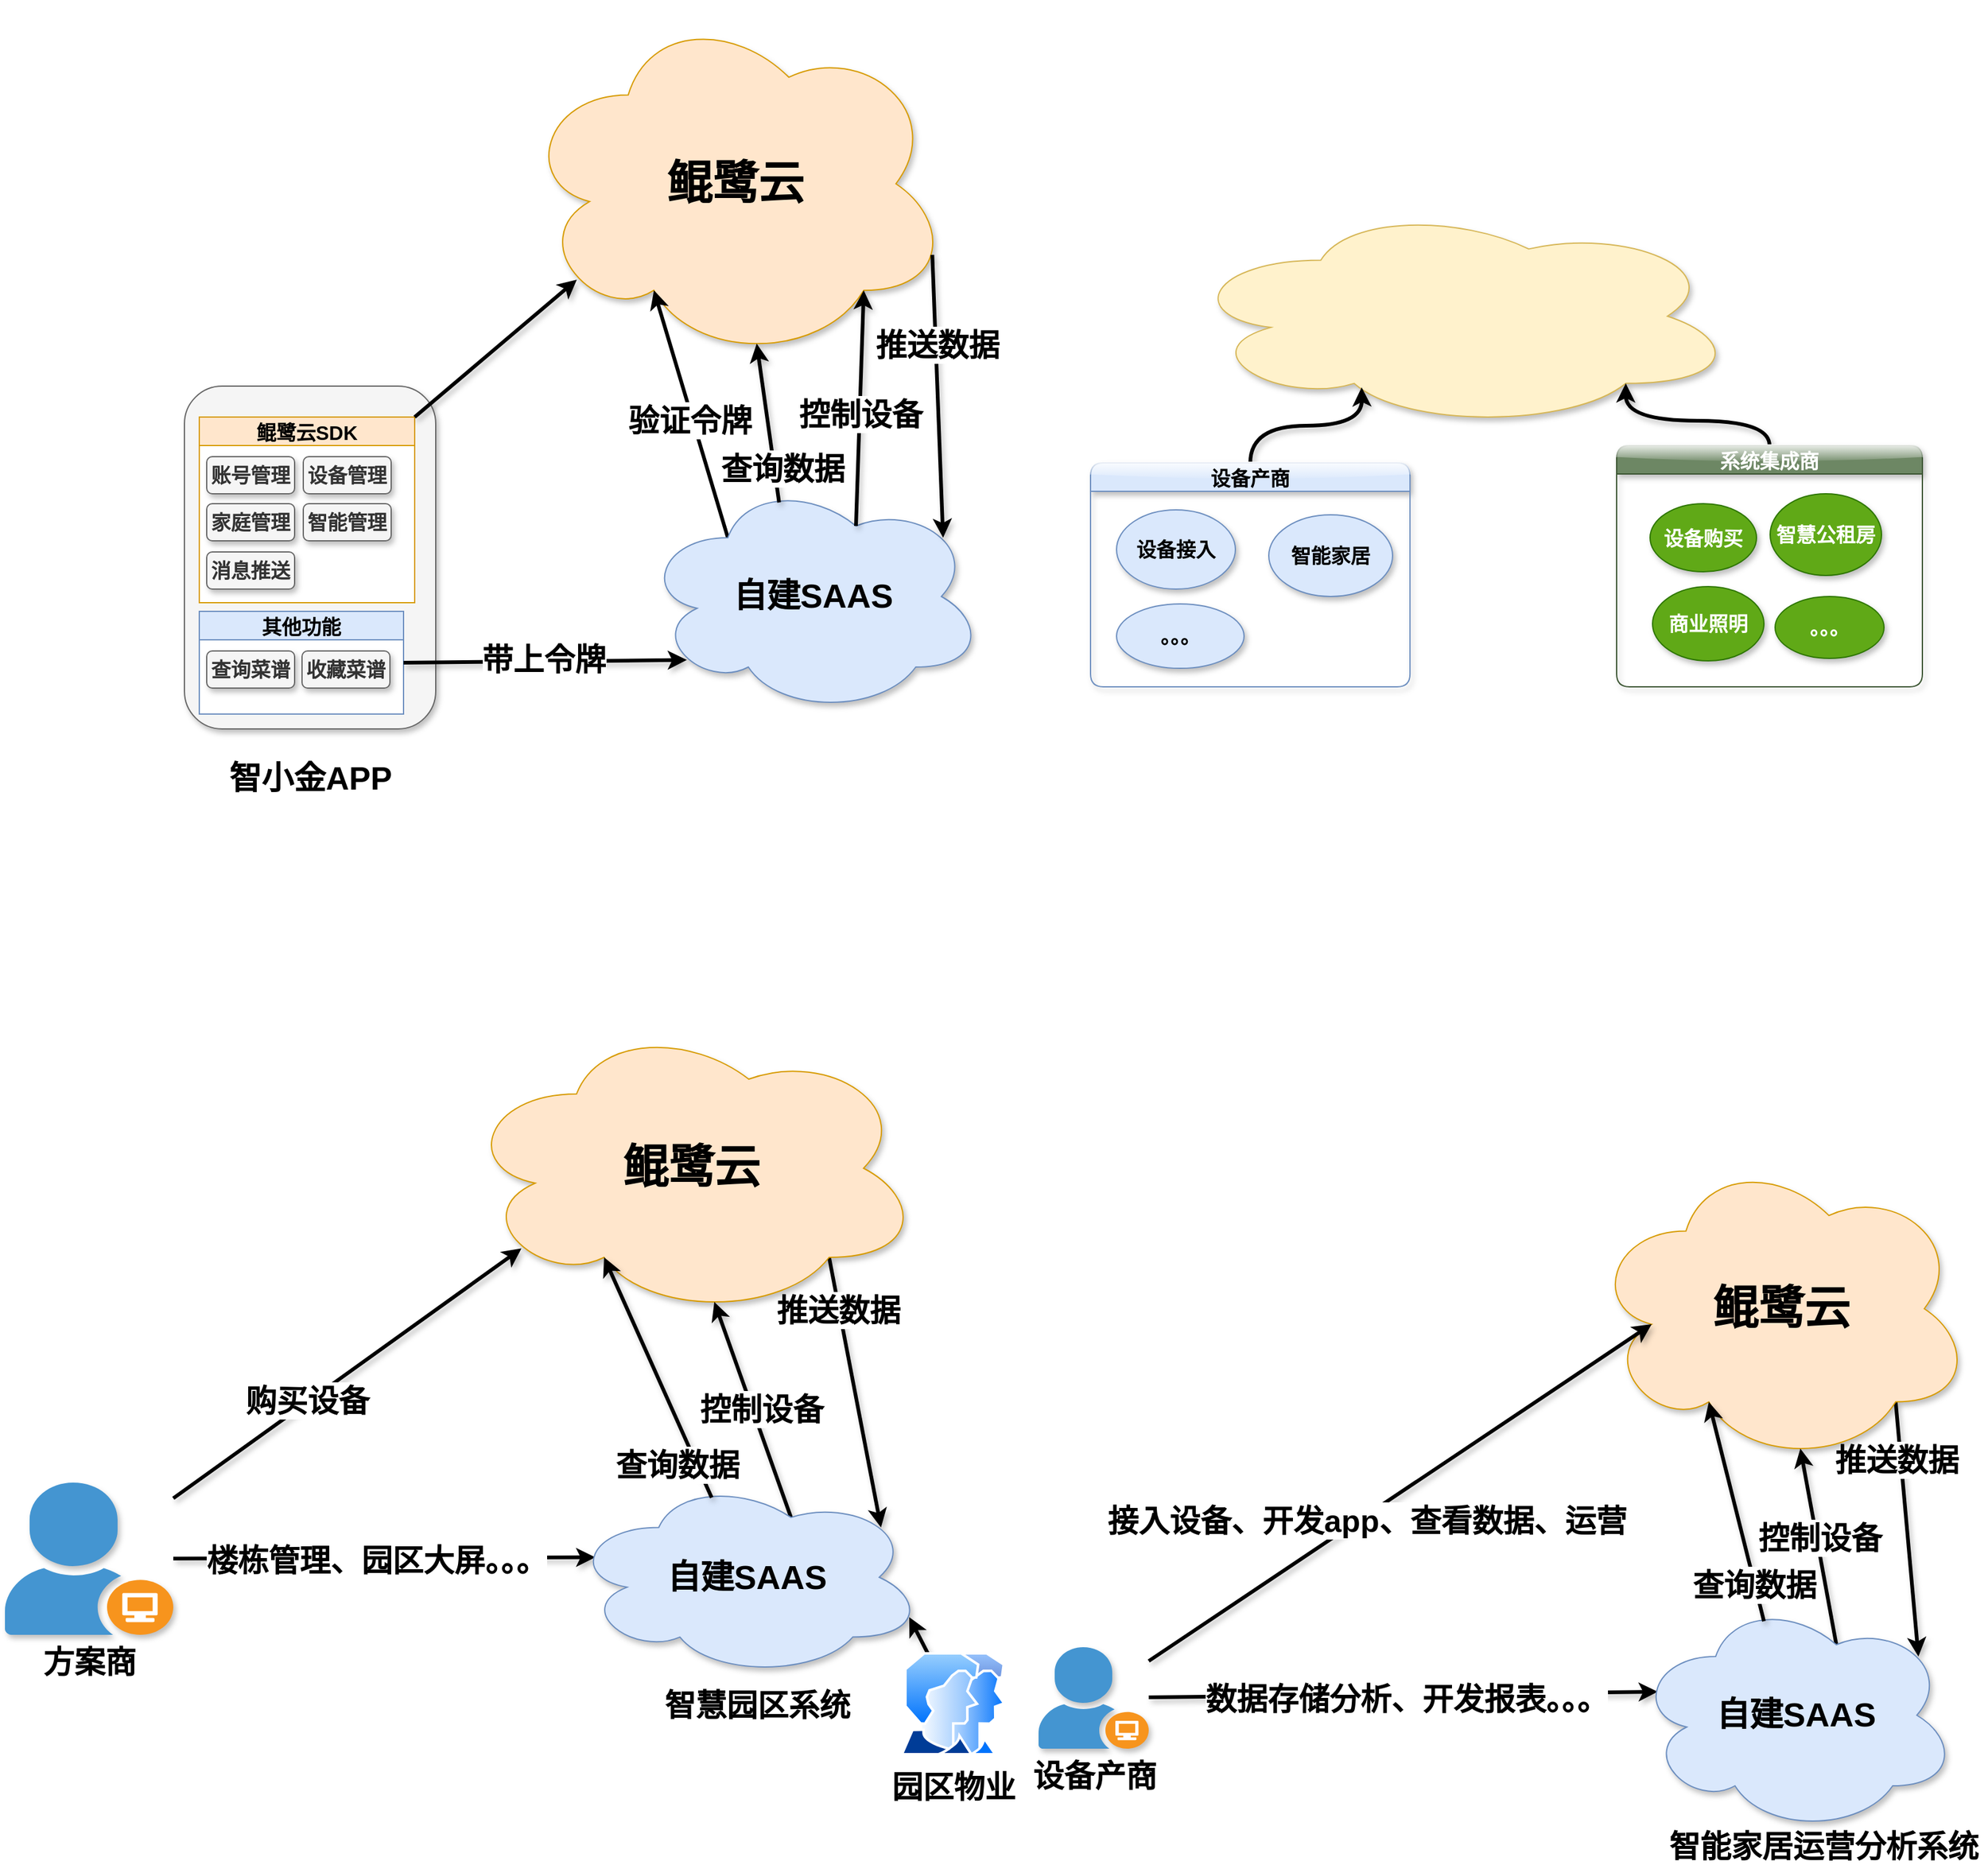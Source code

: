 <mxfile version="14.8.4" type="github">
  <diagram id="prtHgNgQTEPvFCAcTncT" name="Page-1">
    <mxGraphModel dx="2209" dy="3110" grid="0" gridSize="10" guides="1" tooltips="1" connect="1" arrows="1" fold="1" page="1" pageScale="1" pageWidth="827" pageHeight="1169" background="none" math="0" shadow="0">
      <root>
        <mxCell id="0" />
        <mxCell id="1" parent="0" />
        <mxCell id="zOaPCI-I9Z9_q9aIMX81-2" value="" style="ellipse;shape=cloud;whiteSpace=wrap;html=1;fillColor=#fff2cc;strokeColor=#d6b656;shadow=1;fontSize=16;fontStyle=1;sketch=0;" parent="1" vertex="1">
          <mxGeometry x="129" y="-1024" width="448" height="181" as="geometry" />
        </mxCell>
        <mxCell id="zOaPCI-I9Z9_q9aIMX81-1" value="" style="shape=image;verticalLabelPosition=bottom;labelBackgroundColor=#ffffff;verticalAlign=top;aspect=fixed;imageAspect=0;image=http://iot.creoiot.com/images/login/hekr_logo.png;sketch=0;fontSize=16;fontStyle=1" parent="1" vertex="1">
          <mxGeometry x="262" y="-955" width="203.92" height="60" as="geometry" />
        </mxCell>
        <mxCell id="zOaPCI-I9Z9_q9aIMX81-21" style="edgeStyle=orthogonalEdgeStyle;rounded=0;orthogonalLoop=1;jettySize=auto;html=1;fontSize=16;fontStyle=1;curved=1;strokeWidth=3;shadow=1;sketch=0;" parent="1" source="zOaPCI-I9Z9_q9aIMX81-13" edge="1">
          <mxGeometry relative="1" as="geometry">
            <mxPoint x="274" y="-876" as="targetPoint" />
          </mxGeometry>
        </mxCell>
        <mxCell id="zOaPCI-I9Z9_q9aIMX81-13" value="设备产商" style="swimlane;shadow=1;sketch=0;fontSize=16;fontStyle=1;fillColor=#dae8fc;strokeColor=#6c8ebf;rounded=1;glass=1;" parent="1" vertex="1">
          <mxGeometry x="55" y="-815" width="258.08" height="181" as="geometry">
            <mxRectangle x="337" y="591" width="63" height="23" as="alternateBounds" />
          </mxGeometry>
        </mxCell>
        <mxCell id="zOaPCI-I9Z9_q9aIMX81-14" value="设备接入" style="ellipse;whiteSpace=wrap;html=1;shadow=1;sketch=0;fontSize=16;fontStyle=1;fillColor=#dae8fc;strokeColor=#6c8ebf;" parent="zOaPCI-I9Z9_q9aIMX81-13" vertex="1">
          <mxGeometry x="21" y="38" width="96" height="64" as="geometry" />
        </mxCell>
        <mxCell id="zOaPCI-I9Z9_q9aIMX81-15" value="智能家居" style="ellipse;whiteSpace=wrap;html=1;shadow=1;sketch=0;fontSize=16;fontStyle=1;fillColor=#dae8fc;strokeColor=#6c8ebf;" parent="zOaPCI-I9Z9_q9aIMX81-13" vertex="1">
          <mxGeometry x="144" y="42" width="100" height="66" as="geometry" />
        </mxCell>
        <mxCell id="zOaPCI-I9Z9_q9aIMX81-16" value="。。。" style="ellipse;whiteSpace=wrap;html=1;shadow=1;sketch=0;fontSize=16;fontStyle=1;fillColor=#dae8fc;strokeColor=#6c8ebf;" parent="zOaPCI-I9Z9_q9aIMX81-13" vertex="1">
          <mxGeometry x="21" y="114" width="103" height="52" as="geometry" />
        </mxCell>
        <mxCell id="U1rZvpQ1fdxbBssh2BBn-4" style="edgeStyle=orthogonalEdgeStyle;rounded=0;orthogonalLoop=1;jettySize=auto;html=1;entryX=0.8;entryY=0.8;entryDx=0;entryDy=0;entryPerimeter=0;strokeWidth=3;curved=1;shadow=1;" parent="1" source="zOaPCI-I9Z9_q9aIMX81-17" target="zOaPCI-I9Z9_q9aIMX81-2" edge="1">
          <mxGeometry relative="1" as="geometry" />
        </mxCell>
        <mxCell id="zOaPCI-I9Z9_q9aIMX81-17" value="系统集成商" style="swimlane;shadow=1;sketch=0;startSize=23;fontSize=16;fontStyle=1;fillColor=#6d8764;strokeColor=#3A5431;fontColor=#ffffff;rounded=1;glass=1;" parent="1" vertex="1">
          <mxGeometry x="480" y="-829" width="247" height="195" as="geometry">
            <mxRectangle x="337" y="591" width="63" height="23" as="alternateBounds" />
          </mxGeometry>
        </mxCell>
        <mxCell id="zOaPCI-I9Z9_q9aIMX81-18" value="商业照明" style="ellipse;whiteSpace=wrap;html=1;shadow=1;sketch=0;fontSize=16;fontStyle=1;fillColor=#60a917;strokeColor=#2D7600;fontColor=#ffffff;" parent="zOaPCI-I9Z9_q9aIMX81-17" vertex="1">
          <mxGeometry x="29" y="114" width="90" height="60" as="geometry" />
        </mxCell>
        <mxCell id="zOaPCI-I9Z9_q9aIMX81-20" value="。。。" style="ellipse;whiteSpace=wrap;html=1;shadow=1;sketch=0;fontSize=16;fontStyle=1;fillColor=#60a917;strokeColor=#2D7600;fontColor=#ffffff;" parent="zOaPCI-I9Z9_q9aIMX81-17" vertex="1">
          <mxGeometry x="128" y="122" width="88" height="50" as="geometry" />
        </mxCell>
        <mxCell id="zOaPCI-I9Z9_q9aIMX81-25" value="智慧公租房" style="ellipse;whiteSpace=wrap;html=1;shadow=1;sketch=0;fontSize=16;fontStyle=1;fillColor=#60a917;strokeColor=#2D7600;fontColor=#ffffff;" parent="zOaPCI-I9Z9_q9aIMX81-17" vertex="1">
          <mxGeometry x="124" y="39" width="90" height="66" as="geometry" />
        </mxCell>
        <mxCell id="U1rZvpQ1fdxbBssh2BBn-5" value="设备购买" style="ellipse;whiteSpace=wrap;html=1;shadow=1;sketch=0;fontSize=16;fontStyle=1;fillColor=#60a917;strokeColor=#2D7600;fontColor=#ffffff;" parent="zOaPCI-I9Z9_q9aIMX81-17" vertex="1">
          <mxGeometry x="27" y="47" width="86" height="55" as="geometry" />
        </mxCell>
        <mxCell id="fwL3SmA65cHjNFYOdots-38" style="edgeStyle=none;rounded=0;sketch=0;orthogonalLoop=1;jettySize=auto;html=1;entryX=0.88;entryY=0.25;entryDx=0;entryDy=0;entryPerimeter=0;shadow=1;fontSize=19;strokeWidth=3;exitX=0.8;exitY=0.8;exitDx=0;exitDy=0;exitPerimeter=0;" parent="1" source="fwL3SmA65cHjNFYOdots-40" target="fwL3SmA65cHjNFYOdots-48" edge="1">
          <mxGeometry relative="1" as="geometry" />
        </mxCell>
        <mxCell id="fwL3SmA65cHjNFYOdots-39" value="推送数据" style="edgeLabel;html=1;align=center;verticalAlign=middle;resizable=0;points=[];fontSize=25;fontStyle=1" parent="fwL3SmA65cHjNFYOdots-38" vertex="1" connectable="0">
          <mxGeometry x="-0.695" y="-1" relative="1" as="geometry">
            <mxPoint x="-1" y="14" as="offset" />
          </mxGeometry>
        </mxCell>
        <mxCell id="fwL3SmA65cHjNFYOdots-40" value="鲲鹭云" style="ellipse;shape=cloud;whiteSpace=wrap;html=1;rounded=1;glass=0;sketch=0;fontSize=37;fillColor=#ffe6cc;strokeColor=#d79b00;shadow=1;fontStyle=1" parent="1" vertex="1">
          <mxGeometry x="459" y="-257" width="308" height="251" as="geometry" />
        </mxCell>
        <mxCell id="fwL3SmA65cHjNFYOdots-41" style="rounded=0;orthogonalLoop=1;jettySize=auto;html=1;fontSize=17;strokeWidth=3;shadow=1;sketch=0;entryX=0.16;entryY=0.55;entryDx=0;entryDy=0;entryPerimeter=0;" parent="1" source="fwL3SmA65cHjNFYOdots-45" target="fwL3SmA65cHjNFYOdots-40" edge="1">
          <mxGeometry relative="1" as="geometry">
            <mxPoint x="334" y="-90.8" as="targetPoint" />
          </mxGeometry>
        </mxCell>
        <mxCell id="fwL3SmA65cHjNFYOdots-42" value="接入设备、开发app、查看数据、运营" style="edgeLabel;html=1;align=center;verticalAlign=middle;resizable=0;points=[];fontSize=25;fontStyle=1" parent="fwL3SmA65cHjNFYOdots-41" vertex="1" connectable="0">
          <mxGeometry x="-0.142" y="-3" relative="1" as="geometry">
            <mxPoint as="offset" />
          </mxGeometry>
        </mxCell>
        <mxCell id="fwL3SmA65cHjNFYOdots-43" style="edgeStyle=none;rounded=0;orthogonalLoop=1;jettySize=auto;html=1;entryX=0.07;entryY=0.4;entryDx=0;entryDy=0;fontSize=17;entryPerimeter=0;strokeWidth=3;shadow=1;" parent="1" source="fwL3SmA65cHjNFYOdots-45" target="fwL3SmA65cHjNFYOdots-48" edge="1">
          <mxGeometry relative="1" as="geometry">
            <mxPoint x="125" y="387" as="targetPoint" />
          </mxGeometry>
        </mxCell>
        <mxCell id="fwL3SmA65cHjNFYOdots-44" value="数据存储分析、开发报表。。。" style="edgeLabel;html=1;align=center;verticalAlign=middle;resizable=0;points=[];fontSize=25;fontStyle=1" parent="fwL3SmA65cHjNFYOdots-43" vertex="1" connectable="0">
          <mxGeometry x="-0.201" y="-2" relative="1" as="geometry">
            <mxPoint x="43" as="offset" />
          </mxGeometry>
        </mxCell>
        <mxCell id="fwL3SmA65cHjNFYOdots-45" value="设备产商" style="shadow=1;dashed=0;html=1;strokeColor=none;fillColor=#4495D1;labelPosition=center;verticalLabelPosition=bottom;verticalAlign=top;align=center;outlineConnect=0;shape=mxgraph.veeam.company_user;fontSize=25;fontStyle=1" parent="1" vertex="1">
          <mxGeometry x="13" y="142" width="89" height="82" as="geometry" />
        </mxCell>
        <mxCell id="fwL3SmA65cHjNFYOdots-46" style="edgeStyle=none;rounded=0;sketch=0;orthogonalLoop=1;jettySize=auto;html=1;entryX=0.55;entryY=0.95;entryDx=0;entryDy=0;entryPerimeter=0;shadow=1;fontSize=19;strokeWidth=3;exitX=0.625;exitY=0.2;exitDx=0;exitDy=0;exitPerimeter=0;" parent="1" source="fwL3SmA65cHjNFYOdots-48" target="fwL3SmA65cHjNFYOdots-40" edge="1">
          <mxGeometry relative="1" as="geometry" />
        </mxCell>
        <mxCell id="fwL3SmA65cHjNFYOdots-47" value="控制设备" style="edgeLabel;html=1;align=center;verticalAlign=middle;resizable=0;points=[];fontSize=25;fontStyle=1" parent="fwL3SmA65cHjNFYOdots-46" vertex="1" connectable="0">
          <mxGeometry x="-0.218" y="1" relative="1" as="geometry">
            <mxPoint x="-1" y="-25" as="offset" />
          </mxGeometry>
        </mxCell>
        <mxCell id="fwL3SmA65cHjNFYOdots-48" value="自建SAAS" style="ellipse;shape=cloud;whiteSpace=wrap;html=1;rounded=1;glass=0;sketch=0;fontSize=27;fillColor=#dae8fc;strokeColor=#6c8ebf;shadow=1;fontStyle=1" parent="1" vertex="1">
          <mxGeometry x="495" y="102" width="260" height="190" as="geometry" />
        </mxCell>
        <mxCell id="fwL3SmA65cHjNFYOdots-49" value="智能家居运营分析系统" style="text;html=1;strokeColor=none;fillColor=none;align=center;verticalAlign=middle;whiteSpace=wrap;rounded=0;fontStyle=1;fontSize=25;" parent="1" vertex="1">
          <mxGeometry x="516" y="292" width="263" height="20" as="geometry" />
        </mxCell>
        <mxCell id="fwL3SmA65cHjNFYOdots-64" style="edgeStyle=none;rounded=0;sketch=0;orthogonalLoop=1;jettySize=auto;html=1;entryX=0.88;entryY=0.25;entryDx=0;entryDy=0;entryPerimeter=0;shadow=1;fontSize=19;strokeWidth=3;exitX=0.8;exitY=0.8;exitDx=0;exitDy=0;exitPerimeter=0;" parent="1" target="fwL3SmA65cHjNFYOdots-74" edge="1" source="fwL3SmA65cHjNFYOdots-66">
          <mxGeometry relative="1" as="geometry">
            <mxPoint x="-188.93" y="-139" as="sourcePoint" />
          </mxGeometry>
        </mxCell>
        <mxCell id="fwL3SmA65cHjNFYOdots-65" value="推送数据" style="edgeLabel;html=1;align=center;verticalAlign=middle;resizable=0;points=[];fontSize=25;fontStyle=1" parent="fwL3SmA65cHjNFYOdots-64" vertex="1" connectable="0">
          <mxGeometry x="-0.695" y="-1" relative="1" as="geometry">
            <mxPoint x="2" y="8" as="offset" />
          </mxGeometry>
        </mxCell>
        <mxCell id="fwL3SmA65cHjNFYOdots-66" value="鲲鹭云" style="ellipse;shape=cloud;whiteSpace=wrap;html=1;rounded=1;glass=0;sketch=0;fontSize=37;fillColor=#ffe6cc;strokeColor=#d79b00;shadow=1;fontStyle=1" parent="1" vertex="1">
          <mxGeometry x="-453" y="-365" width="371" height="240" as="geometry" />
        </mxCell>
        <mxCell id="fwL3SmA65cHjNFYOdots-67" style="rounded=0;orthogonalLoop=1;jettySize=auto;html=1;fontSize=17;strokeWidth=3;shadow=1;sketch=0;entryX=0.13;entryY=0.77;entryDx=0;entryDy=0;entryPerimeter=0;" parent="1" source="fwL3SmA65cHjNFYOdots-71" target="fwL3SmA65cHjNFYOdots-66" edge="1">
          <mxGeometry relative="1" as="geometry">
            <mxPoint x="-370.72" y="-235" as="targetPoint" />
          </mxGeometry>
        </mxCell>
        <mxCell id="fwL3SmA65cHjNFYOdots-68" value="购买设备" style="edgeLabel;html=1;align=center;verticalAlign=middle;resizable=0;points=[];fontSize=25;fontStyle=1" parent="fwL3SmA65cHjNFYOdots-67" vertex="1" connectable="0">
          <mxGeometry x="-0.223" y="2" relative="1" as="geometry">
            <mxPoint as="offset" />
          </mxGeometry>
        </mxCell>
        <mxCell id="fwL3SmA65cHjNFYOdots-69" style="edgeStyle=none;rounded=0;orthogonalLoop=1;jettySize=auto;html=1;entryX=0.07;entryY=0.4;entryDx=0;entryDy=0;fontSize=17;entryPerimeter=0;strokeWidth=3;shadow=1;" parent="1" source="fwL3SmA65cHjNFYOdots-71" target="fwL3SmA65cHjNFYOdots-74" edge="1">
          <mxGeometry relative="1" as="geometry">
            <mxPoint x="-775.08" y="205" as="targetPoint" />
          </mxGeometry>
        </mxCell>
        <mxCell id="fwL3SmA65cHjNFYOdots-70" value="楼栋管理、园区大屏。。。" style="edgeLabel;html=1;align=center;verticalAlign=middle;resizable=0;points=[];fontSize=25;fontStyle=1" parent="fwL3SmA65cHjNFYOdots-69" vertex="1" connectable="0">
          <mxGeometry x="-0.306" y="-2" relative="1" as="geometry">
            <mxPoint x="45" y="-1" as="offset" />
          </mxGeometry>
        </mxCell>
        <mxCell id="fwL3SmA65cHjNFYOdots-71" value="方案商" style="shadow=1;dashed=0;html=1;strokeColor=none;fillColor=#4495D1;labelPosition=center;verticalLabelPosition=bottom;verticalAlign=top;align=center;outlineConnect=0;shape=mxgraph.veeam.company_user;fontSize=25;fontStyle=1" parent="1" vertex="1">
          <mxGeometry x="-822" y="9" width="136" height="123" as="geometry" />
        </mxCell>
        <mxCell id="fwL3SmA65cHjNFYOdots-72" style="edgeStyle=none;rounded=0;sketch=0;orthogonalLoop=1;jettySize=auto;html=1;shadow=1;fontSize=19;strokeWidth=3;entryX=0.55;entryY=0.95;entryDx=0;entryDy=0;entryPerimeter=0;exitX=0.625;exitY=0.2;exitDx=0;exitDy=0;exitPerimeter=0;" parent="1" source="fwL3SmA65cHjNFYOdots-74" edge="1" target="fwL3SmA65cHjNFYOdots-66">
          <mxGeometry relative="1" as="geometry">
            <mxPoint x="-247.919" y="-137.08" as="targetPoint" />
          </mxGeometry>
        </mxCell>
        <mxCell id="fwL3SmA65cHjNFYOdots-73" value="控制设备" style="edgeLabel;html=1;align=center;verticalAlign=middle;resizable=0;points=[];fontSize=25;fontStyle=1" parent="fwL3SmA65cHjNFYOdots-72" vertex="1" connectable="0">
          <mxGeometry x="-0.218" y="1" relative="1" as="geometry">
            <mxPoint x="1" y="-20" as="offset" />
          </mxGeometry>
        </mxCell>
        <mxCell id="fwL3SmA65cHjNFYOdots-74" value="自建SAAS" style="ellipse;shape=cloud;whiteSpace=wrap;html=1;rounded=1;glass=0;sketch=0;fontSize=27;fillColor=#dae8fc;strokeColor=#6c8ebf;shadow=1;fontStyle=1" parent="1" vertex="1">
          <mxGeometry x="-365.08" y="5" width="285" height="161" as="geometry" />
        </mxCell>
        <mxCell id="fwL3SmA65cHjNFYOdots-75" value="智慧园区系统" style="text;html=1;strokeColor=none;fillColor=none;align=center;verticalAlign=middle;whiteSpace=wrap;rounded=0;fontStyle=1;fontSize=25;" parent="1" vertex="1">
          <mxGeometry x="-313.08" y="177.75" width="198" height="20" as="geometry" />
        </mxCell>
        <mxCell id="fwL3SmA65cHjNFYOdots-76" style="rounded=0;orthogonalLoop=1;jettySize=auto;html=1;entryX=0.96;entryY=0.7;entryDx=0;entryDy=0;entryPerimeter=0;fontSize=18;strokeWidth=3;shadow=1;" parent="1" source="fwL3SmA65cHjNFYOdots-77" target="fwL3SmA65cHjNFYOdots-74" edge="1">
          <mxGeometry relative="1" as="geometry" />
        </mxCell>
        <mxCell id="fwL3SmA65cHjNFYOdots-77" value="园区物业" style="aspect=fixed;perimeter=ellipsePerimeter;html=1;align=center;shadow=0;dashed=0;spacingTop=3;image;image=img/lib/active_directory/user_accounts.svg;fontSize=25;fontStyle=1" parent="1" vertex="1">
          <mxGeometry x="-99.08" y="146" width="86.08" height="83.5" as="geometry" />
        </mxCell>
        <mxCell id="2xW1wXNc3-X3i3NU_5ai-6" value="鲲鹭云" style="ellipse;shape=cloud;whiteSpace=wrap;html=1;rounded=1;glass=0;sketch=0;fontSize=37;fillColor=#ffe6cc;strokeColor=#d79b00;shadow=1;fontStyle=1" parent="1" vertex="1">
          <mxGeometry x="-405" y="-1184" width="346" height="287" as="geometry" />
        </mxCell>
        <mxCell id="ETfPz7Mz2g56ygI2f6DF-25" value="" style="rounded=0;orthogonalLoop=1;jettySize=auto;html=1;fontSize=16;entryX=0.31;entryY=0.8;entryDx=0;entryDy=0;entryPerimeter=0;exitX=0.25;exitY=0.25;exitDx=0;exitDy=0;exitPerimeter=0;strokeWidth=3;" edge="1" parent="1" source="2xW1wXNc3-X3i3NU_5ai-11" target="2xW1wXNc3-X3i3NU_5ai-6">
          <mxGeometry relative="1" as="geometry">
            <mxPoint x="-264" y="-728" as="sourcePoint" />
          </mxGeometry>
        </mxCell>
        <mxCell id="ETfPz7Mz2g56ygI2f6DF-27" value="验证令牌" style="edgeLabel;html=1;align=center;verticalAlign=middle;resizable=0;points=[];fontSize=25;fontStyle=1" vertex="1" connectable="0" parent="ETfPz7Mz2g56ygI2f6DF-25">
          <mxGeometry x="0.126" relative="1" as="geometry">
            <mxPoint x="2" y="17" as="offset" />
          </mxGeometry>
        </mxCell>
        <mxCell id="2xW1wXNc3-X3i3NU_5ai-11" value="自建SAAS" style="ellipse;shape=cloud;whiteSpace=wrap;html=1;rounded=1;glass=0;sketch=0;fontSize=27;fillColor=#dae8fc;strokeColor=#6c8ebf;shadow=1;fontStyle=1" parent="1" vertex="1">
          <mxGeometry x="-307" y="-802" width="276" height="190" as="geometry" />
        </mxCell>
        <mxCell id="2xW1wXNc3-X3i3NU_5ai-14" value="智小金APP" style="text;html=1;strokeColor=none;fillColor=none;align=center;verticalAlign=middle;whiteSpace=wrap;rounded=0;shadow=1;fontSize=26;fontStyle=1" parent="1" vertex="1">
          <mxGeometry x="-644" y="-570" width="138" height="20" as="geometry" />
        </mxCell>
        <mxCell id="ETfPz7Mz2g56ygI2f6DF-1" style="edgeStyle=none;rounded=0;sketch=0;orthogonalLoop=1;jettySize=auto;html=1;entryX=0.88;entryY=0.25;entryDx=0;entryDy=0;entryPerimeter=0;shadow=1;fontSize=19;strokeWidth=3;exitX=0.96;exitY=0.7;exitDx=0;exitDy=0;exitPerimeter=0;" edge="1" parent="1" source="2xW1wXNc3-X3i3NU_5ai-6" target="2xW1wXNc3-X3i3NU_5ai-11">
          <mxGeometry relative="1" as="geometry">
            <mxPoint x="-284.0" y="-1048" as="sourcePoint" />
            <mxPoint x="-282.025" y="-871.8" as="targetPoint" />
          </mxGeometry>
        </mxCell>
        <mxCell id="ETfPz7Mz2g56ygI2f6DF-2" value="推送数据" style="edgeLabel;html=1;align=center;verticalAlign=middle;resizable=0;points=[];fontSize=25;fontStyle=1" vertex="1" connectable="0" parent="ETfPz7Mz2g56ygI2f6DF-1">
          <mxGeometry x="-0.695" y="-1" relative="1" as="geometry">
            <mxPoint x="3" y="37" as="offset" />
          </mxGeometry>
        </mxCell>
        <mxCell id="2xW1wXNc3-X3i3NU_5ai-4" value="" style="rounded=1;whiteSpace=wrap;html=1;shadow=1;labelBackgroundColor=none;glass=0;sketch=0;fillColor=#f5f5f5;strokeColor=#666666;fontColor=#333333;" parent="1" vertex="1">
          <mxGeometry x="-677" y="-877" width="203" height="277" as="geometry" />
        </mxCell>
        <mxCell id="ETfPz7Mz2g56ygI2f6DF-11" value="其他功能" style="swimlane;fontSize=16;fillColor=#dae8fc;strokeColor=#6c8ebf;swimlaneFillColor=#ffffff;" vertex="1" parent="1">
          <mxGeometry x="-665" y="-695" width="165" height="83" as="geometry" />
        </mxCell>
        <mxCell id="ETfPz7Mz2g56ygI2f6DF-12" value="查询菜谱" style="rounded=1;whiteSpace=wrap;html=1;fontSize=16;fontStyle=1;fillColor=#f5f5f5;strokeColor=#666666;fontColor=#333333;shadow=1;" vertex="1" parent="ETfPz7Mz2g56ygI2f6DF-11">
          <mxGeometry x="6" y="32" width="71" height="30" as="geometry" />
        </mxCell>
        <mxCell id="ETfPz7Mz2g56ygI2f6DF-17" value="收藏菜谱" style="rounded=1;whiteSpace=wrap;html=1;fontSize=16;fontStyle=1;fillColor=#f5f5f5;strokeColor=#666666;fontColor=#333333;shadow=1;" vertex="1" parent="ETfPz7Mz2g56ygI2f6DF-11">
          <mxGeometry x="83" y="32" width="71" height="30" as="geometry" />
        </mxCell>
        <mxCell id="ETfPz7Mz2g56ygI2f6DF-5" value="鲲鹭云SDK" style="swimlane;fontSize=16;strokeColor=#d79b00;swimlaneFillColor=#ffffff;fillColor=#ffe6cc;" vertex="1" parent="1">
          <mxGeometry x="-665" y="-852" width="174" height="150" as="geometry">
            <mxRectangle x="-665" y="-852" width="109" height="23" as="alternateBounds" />
          </mxGeometry>
        </mxCell>
        <mxCell id="ETfPz7Mz2g56ygI2f6DF-6" value="账号管理" style="rounded=1;whiteSpace=wrap;html=1;fontSize=16;fontStyle=1;fillColor=#f5f5f5;strokeColor=#666666;fontColor=#333333;shadow=1;" vertex="1" parent="ETfPz7Mz2g56ygI2f6DF-5">
          <mxGeometry x="6" y="32" width="71" height="30" as="geometry" />
        </mxCell>
        <mxCell id="ETfPz7Mz2g56ygI2f6DF-7" value="设备管理" style="rounded=1;whiteSpace=wrap;html=1;fontSize=16;fontStyle=1;fillColor=#f5f5f5;strokeColor=#666666;fontColor=#333333;shadow=1;" vertex="1" parent="ETfPz7Mz2g56ygI2f6DF-5">
          <mxGeometry x="84" y="32" width="71" height="30" as="geometry" />
        </mxCell>
        <mxCell id="ETfPz7Mz2g56ygI2f6DF-8" value="家庭管理" style="rounded=1;whiteSpace=wrap;html=1;fontSize=16;fontStyle=1;fillColor=#f5f5f5;strokeColor=#666666;fontColor=#333333;shadow=1;" vertex="1" parent="ETfPz7Mz2g56ygI2f6DF-5">
          <mxGeometry x="6" y="70" width="71" height="30" as="geometry" />
        </mxCell>
        <mxCell id="ETfPz7Mz2g56ygI2f6DF-9" value="智能管理" style="rounded=1;whiteSpace=wrap;html=1;fontSize=16;fontStyle=1;fillColor=#f5f5f5;strokeColor=#666666;fontColor=#333333;shadow=1;" vertex="1" parent="ETfPz7Mz2g56ygI2f6DF-5">
          <mxGeometry x="84" y="70" width="71" height="30" as="geometry" />
        </mxCell>
        <mxCell id="ETfPz7Mz2g56ygI2f6DF-10" value="消息推送" style="rounded=1;whiteSpace=wrap;html=1;fontSize=16;fontStyle=1;fillColor=#f5f5f5;strokeColor=#666666;fontColor=#333333;shadow=1;" vertex="1" parent="ETfPz7Mz2g56ygI2f6DF-5">
          <mxGeometry x="6" y="109" width="71" height="30" as="geometry" />
        </mxCell>
        <mxCell id="2xW1wXNc3-X3i3NU_5ai-9" style="rounded=0;orthogonalLoop=1;jettySize=auto;html=1;fontSize=17;strokeWidth=3;shadow=1;sketch=0;entryX=0.13;entryY=0.77;entryDx=0;entryDy=0;entryPerimeter=0;exitX=1;exitY=0;exitDx=0;exitDy=0;" parent="1" source="ETfPz7Mz2g56ygI2f6DF-5" target="2xW1wXNc3-X3i3NU_5ai-6" edge="1">
          <mxGeometry relative="1" as="geometry">
            <mxPoint x="-516.92" y="-1118" as="targetPoint" />
            <mxPoint x="-674.388" y="-747" as="sourcePoint" />
          </mxGeometry>
        </mxCell>
        <mxCell id="ETfPz7Mz2g56ygI2f6DF-3" style="edgeStyle=none;rounded=0;sketch=0;orthogonalLoop=1;jettySize=auto;html=1;shadow=1;fontSize=19;strokeWidth=3;entryX=0.13;entryY=0.77;entryDx=0;entryDy=0;entryPerimeter=0;startArrow=none;exitX=1;exitY=0.5;exitDx=0;exitDy=0;" edge="1" parent="1" source="ETfPz7Mz2g56ygI2f6DF-11" target="2xW1wXNc3-X3i3NU_5ai-11">
          <mxGeometry relative="1" as="geometry">
            <mxPoint x="-179.839" y="-563.08" as="targetPoint" />
            <mxPoint x="63" y="-609" as="sourcePoint" />
          </mxGeometry>
        </mxCell>
        <mxCell id="ETfPz7Mz2g56ygI2f6DF-28" value="带上令牌" style="edgeLabel;html=1;align=center;verticalAlign=middle;resizable=0;points=[];fontSize=25;fontStyle=1" vertex="1" connectable="0" parent="ETfPz7Mz2g56ygI2f6DF-3">
          <mxGeometry x="-0.45" y="-3" relative="1" as="geometry">
            <mxPoint x="50" y="-6" as="offset" />
          </mxGeometry>
        </mxCell>
        <mxCell id="ETfPz7Mz2g56ygI2f6DF-20" style="edgeStyle=none;rounded=0;sketch=0;orthogonalLoop=1;jettySize=auto;html=1;shadow=1;fontSize=19;strokeWidth=3;entryX=0.8;entryY=0.8;entryDx=0;entryDy=0;entryPerimeter=0;exitX=0.625;exitY=0.2;exitDx=0;exitDy=0;exitPerimeter=0;" edge="1" parent="1" source="2xW1wXNc3-X3i3NU_5ai-11" target="2xW1wXNc3-X3i3NU_5ai-6">
          <mxGeometry relative="1" as="geometry">
            <mxPoint x="-145.839" y="-466.0" as="targetPoint" />
            <mxPoint x="-149.0" y="-307.82" as="sourcePoint" />
          </mxGeometry>
        </mxCell>
        <mxCell id="ETfPz7Mz2g56ygI2f6DF-21" value="控制设备" style="edgeLabel;html=1;align=center;verticalAlign=middle;resizable=0;points=[];fontSize=25;fontStyle=1" vertex="1" connectable="0" parent="ETfPz7Mz2g56ygI2f6DF-20">
          <mxGeometry x="-0.218" y="1" relative="1" as="geometry">
            <mxPoint x="2" y="-17" as="offset" />
          </mxGeometry>
        </mxCell>
        <mxCell id="ETfPz7Mz2g56ygI2f6DF-29" style="edgeStyle=none;rounded=0;sketch=0;orthogonalLoop=1;jettySize=auto;html=1;shadow=1;fontSize=19;strokeWidth=3;entryX=0.31;entryY=0.8;entryDx=0;entryDy=0;entryPerimeter=0;exitX=0.4;exitY=0.1;exitDx=0;exitDy=0;exitPerimeter=0;" edge="1" parent="1" source="fwL3SmA65cHjNFYOdots-74" target="fwL3SmA65cHjNFYOdots-66">
          <mxGeometry relative="1" as="geometry">
            <mxPoint x="-333" y="-143" as="targetPoint" />
            <mxPoint x="-298" y="43" as="sourcePoint" />
          </mxGeometry>
        </mxCell>
        <mxCell id="ETfPz7Mz2g56ygI2f6DF-30" value="查询数据" style="edgeLabel;html=1;align=center;verticalAlign=middle;resizable=0;points=[];fontSize=25;fontStyle=1" vertex="1" connectable="0" parent="ETfPz7Mz2g56ygI2f6DF-29">
          <mxGeometry x="-0.218" y="1" relative="1" as="geometry">
            <mxPoint x="7" y="48" as="offset" />
          </mxGeometry>
        </mxCell>
        <mxCell id="ETfPz7Mz2g56ygI2f6DF-31" style="edgeStyle=none;rounded=0;sketch=0;orthogonalLoop=1;jettySize=auto;html=1;shadow=1;fontSize=19;strokeWidth=3;entryX=0.31;entryY=0.8;entryDx=0;entryDy=0;entryPerimeter=0;exitX=0.4;exitY=0.1;exitDx=0;exitDy=0;exitPerimeter=0;" edge="1" parent="1" source="fwL3SmA65cHjNFYOdots-48" target="fwL3SmA65cHjNFYOdots-40">
          <mxGeometry relative="1" as="geometry">
            <mxPoint x="505" y="-66" as="targetPoint" />
            <mxPoint x="549.16" y="152.25" as="sourcePoint" />
          </mxGeometry>
        </mxCell>
        <mxCell id="ETfPz7Mz2g56ygI2f6DF-32" value="查询数据" style="edgeLabel;html=1;align=center;verticalAlign=middle;resizable=0;points=[];fontSize=25;fontStyle=1" vertex="1" connectable="0" parent="ETfPz7Mz2g56ygI2f6DF-31">
          <mxGeometry x="-0.218" y="1" relative="1" as="geometry">
            <mxPoint x="10" y="39" as="offset" />
          </mxGeometry>
        </mxCell>
        <mxCell id="ETfPz7Mz2g56ygI2f6DF-33" style="edgeStyle=none;rounded=0;sketch=0;orthogonalLoop=1;jettySize=auto;html=1;shadow=1;fontSize=19;strokeWidth=3;entryX=0.55;entryY=0.95;entryDx=0;entryDy=0;entryPerimeter=0;exitX=0.4;exitY=0.1;exitDx=0;exitDy=0;exitPerimeter=0;" edge="1" parent="1" source="2xW1wXNc3-X3i3NU_5ai-11" target="2xW1wXNc3-X3i3NU_5ai-6">
          <mxGeometry relative="1" as="geometry">
            <mxPoint x="-307" y="-509" as="targetPoint" />
            <mxPoint x="-216" y="-388" as="sourcePoint" />
          </mxGeometry>
        </mxCell>
        <mxCell id="ETfPz7Mz2g56ygI2f6DF-34" value="查询数据" style="edgeLabel;html=1;align=center;verticalAlign=middle;resizable=0;points=[];fontSize=25;fontStyle=1" vertex="1" connectable="0" parent="ETfPz7Mz2g56ygI2f6DF-33">
          <mxGeometry x="-0.218" y="1" relative="1" as="geometry">
            <mxPoint x="10" y="22" as="offset" />
          </mxGeometry>
        </mxCell>
      </root>
    </mxGraphModel>
  </diagram>
</mxfile>
